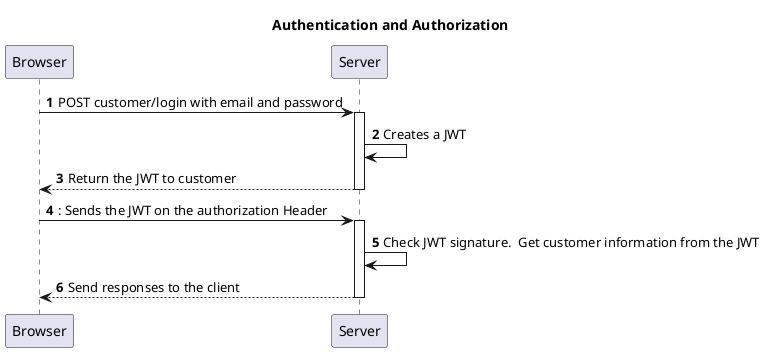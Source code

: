 @startuml sequences
skinparam actorStyle awesome
title Authentication and Authorization
autonumber
Browser -> Server : POST customer/login with email and password
activate Server
Server -> Server : Creates a JWT 
return Return the JWT to customer
Browser -> Server: : Sends the JWT on the authorization Header
activate Server
Server -> Server : Check JWT signature.  Get customer information from the JWT
return Send responses to the client

@enduml